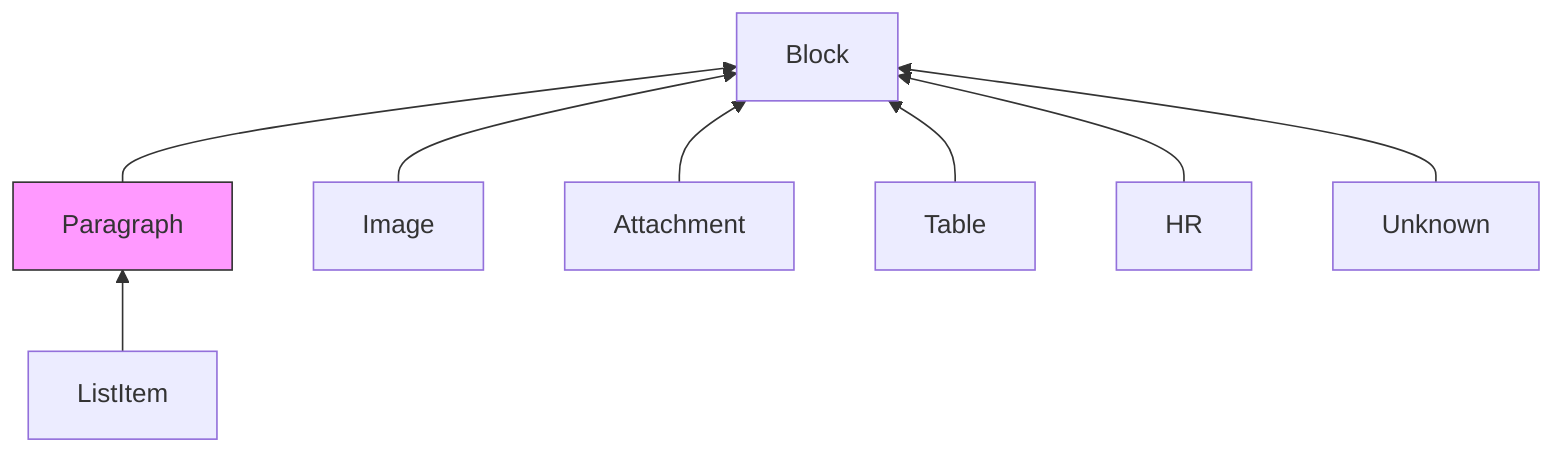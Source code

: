 graph BT

Paragraph --> Block
Image --> Block
Attachment --> Block
Table --> Block
HR --> Block
Unknown --> Block
ListItem --> Paragraph

style Paragraph fill:#f9f,stroke:#333;